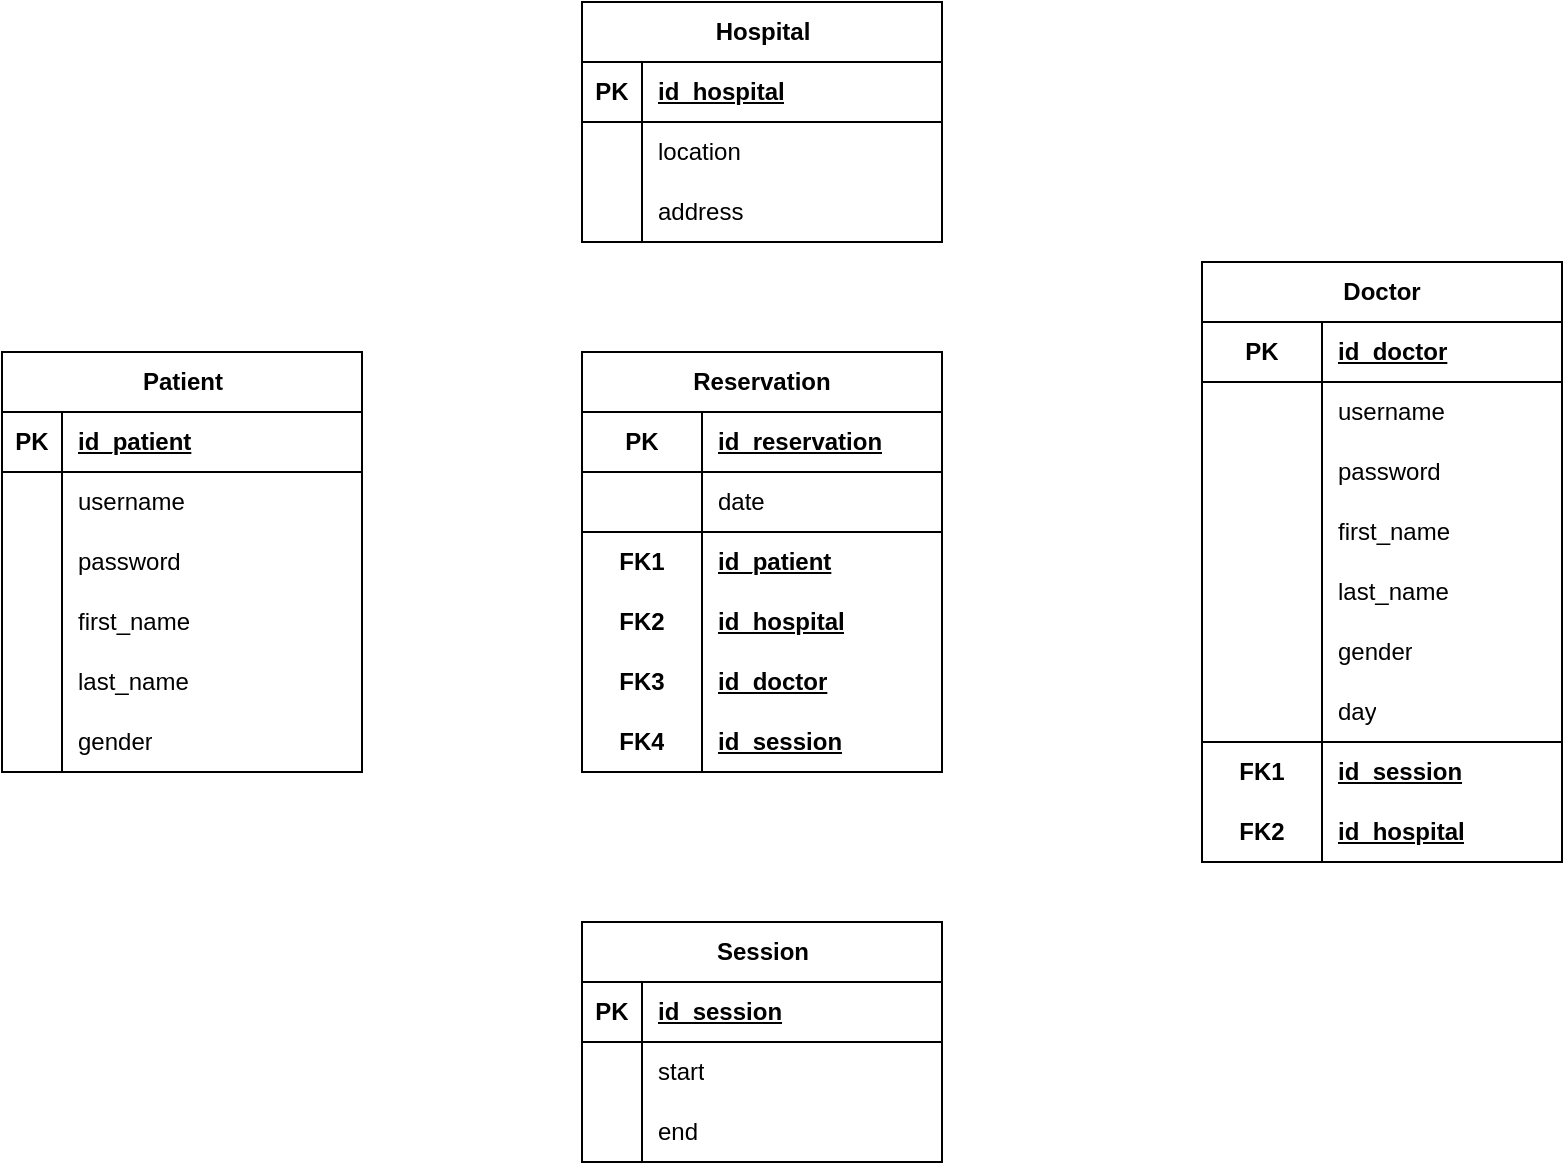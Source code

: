 <mxfile version="22.0.8" type="device">
  <diagram name="Page-1" id="ZXxHDHG1DqwrEBHuh0z5">
    <mxGraphModel dx="880" dy="478" grid="1" gridSize="10" guides="1" tooltips="1" connect="1" arrows="1" fold="1" page="1" pageScale="1" pageWidth="1100" pageHeight="850" math="0" shadow="0">
      <root>
        <mxCell id="0" />
        <mxCell id="1" parent="0" />
        <mxCell id="qgZ9eqWDqHxNAQXhEZZI-1" value="Patient" style="shape=table;startSize=30;container=1;collapsible=1;childLayout=tableLayout;fixedRows=1;rowLines=0;fontStyle=1;align=center;resizeLast=1;html=1;" vertex="1" parent="1">
          <mxGeometry x="50" y="205" width="180" height="210" as="geometry" />
        </mxCell>
        <mxCell id="qgZ9eqWDqHxNAQXhEZZI-2" value="" style="shape=tableRow;horizontal=0;startSize=0;swimlaneHead=0;swimlaneBody=0;fillColor=none;collapsible=0;dropTarget=0;points=[[0,0.5],[1,0.5]];portConstraint=eastwest;top=0;left=0;right=0;bottom=1;" vertex="1" parent="qgZ9eqWDqHxNAQXhEZZI-1">
          <mxGeometry y="30" width="180" height="30" as="geometry" />
        </mxCell>
        <mxCell id="qgZ9eqWDqHxNAQXhEZZI-3" value="PK" style="shape=partialRectangle;connectable=0;fillColor=none;top=0;left=0;bottom=0;right=0;fontStyle=1;overflow=hidden;whiteSpace=wrap;html=1;" vertex="1" parent="qgZ9eqWDqHxNAQXhEZZI-2">
          <mxGeometry width="30" height="30" as="geometry">
            <mxRectangle width="30" height="30" as="alternateBounds" />
          </mxGeometry>
        </mxCell>
        <mxCell id="qgZ9eqWDqHxNAQXhEZZI-4" value="id_patient" style="shape=partialRectangle;connectable=0;fillColor=none;top=0;left=0;bottom=0;right=0;align=left;spacingLeft=6;fontStyle=5;overflow=hidden;whiteSpace=wrap;html=1;" vertex="1" parent="qgZ9eqWDqHxNAQXhEZZI-2">
          <mxGeometry x="30" width="150" height="30" as="geometry">
            <mxRectangle width="150" height="30" as="alternateBounds" />
          </mxGeometry>
        </mxCell>
        <mxCell id="qgZ9eqWDqHxNAQXhEZZI-5" value="" style="shape=tableRow;horizontal=0;startSize=0;swimlaneHead=0;swimlaneBody=0;fillColor=none;collapsible=0;dropTarget=0;points=[[0,0.5],[1,0.5]];portConstraint=eastwest;top=0;left=0;right=0;bottom=0;" vertex="1" parent="qgZ9eqWDqHxNAQXhEZZI-1">
          <mxGeometry y="60" width="180" height="30" as="geometry" />
        </mxCell>
        <mxCell id="qgZ9eqWDqHxNAQXhEZZI-6" value="" style="shape=partialRectangle;connectable=0;fillColor=none;top=0;left=0;bottom=0;right=0;editable=1;overflow=hidden;whiteSpace=wrap;html=1;" vertex="1" parent="qgZ9eqWDqHxNAQXhEZZI-5">
          <mxGeometry width="30" height="30" as="geometry">
            <mxRectangle width="30" height="30" as="alternateBounds" />
          </mxGeometry>
        </mxCell>
        <mxCell id="qgZ9eqWDqHxNAQXhEZZI-7" value="username" style="shape=partialRectangle;connectable=0;fillColor=none;top=0;left=0;bottom=0;right=0;align=left;spacingLeft=6;overflow=hidden;whiteSpace=wrap;html=1;" vertex="1" parent="qgZ9eqWDqHxNAQXhEZZI-5">
          <mxGeometry x="30" width="150" height="30" as="geometry">
            <mxRectangle width="150" height="30" as="alternateBounds" />
          </mxGeometry>
        </mxCell>
        <mxCell id="qgZ9eqWDqHxNAQXhEZZI-8" value="" style="shape=tableRow;horizontal=0;startSize=0;swimlaneHead=0;swimlaneBody=0;fillColor=none;collapsible=0;dropTarget=0;points=[[0,0.5],[1,0.5]];portConstraint=eastwest;top=0;left=0;right=0;bottom=0;" vertex="1" parent="qgZ9eqWDqHxNAQXhEZZI-1">
          <mxGeometry y="90" width="180" height="30" as="geometry" />
        </mxCell>
        <mxCell id="qgZ9eqWDqHxNAQXhEZZI-9" value="" style="shape=partialRectangle;connectable=0;fillColor=none;top=0;left=0;bottom=0;right=0;editable=1;overflow=hidden;whiteSpace=wrap;html=1;" vertex="1" parent="qgZ9eqWDqHxNAQXhEZZI-8">
          <mxGeometry width="30" height="30" as="geometry">
            <mxRectangle width="30" height="30" as="alternateBounds" />
          </mxGeometry>
        </mxCell>
        <mxCell id="qgZ9eqWDqHxNAQXhEZZI-10" value="password" style="shape=partialRectangle;connectable=0;fillColor=none;top=0;left=0;bottom=0;right=0;align=left;spacingLeft=6;overflow=hidden;whiteSpace=wrap;html=1;" vertex="1" parent="qgZ9eqWDqHxNAQXhEZZI-8">
          <mxGeometry x="30" width="150" height="30" as="geometry">
            <mxRectangle width="150" height="30" as="alternateBounds" />
          </mxGeometry>
        </mxCell>
        <mxCell id="qgZ9eqWDqHxNAQXhEZZI-11" value="" style="shape=tableRow;horizontal=0;startSize=0;swimlaneHead=0;swimlaneBody=0;fillColor=none;collapsible=0;dropTarget=0;points=[[0,0.5],[1,0.5]];portConstraint=eastwest;top=0;left=0;right=0;bottom=0;" vertex="1" parent="qgZ9eqWDqHxNAQXhEZZI-1">
          <mxGeometry y="120" width="180" height="30" as="geometry" />
        </mxCell>
        <mxCell id="qgZ9eqWDqHxNAQXhEZZI-12" value="" style="shape=partialRectangle;connectable=0;fillColor=none;top=0;left=0;bottom=0;right=0;editable=1;overflow=hidden;whiteSpace=wrap;html=1;" vertex="1" parent="qgZ9eqWDqHxNAQXhEZZI-11">
          <mxGeometry width="30" height="30" as="geometry">
            <mxRectangle width="30" height="30" as="alternateBounds" />
          </mxGeometry>
        </mxCell>
        <mxCell id="qgZ9eqWDqHxNAQXhEZZI-13" value="first_name" style="shape=partialRectangle;connectable=0;fillColor=none;top=0;left=0;bottom=0;right=0;align=left;spacingLeft=6;overflow=hidden;whiteSpace=wrap;html=1;" vertex="1" parent="qgZ9eqWDqHxNAQXhEZZI-11">
          <mxGeometry x="30" width="150" height="30" as="geometry">
            <mxRectangle width="150" height="30" as="alternateBounds" />
          </mxGeometry>
        </mxCell>
        <mxCell id="qgZ9eqWDqHxNAQXhEZZI-22" style="shape=tableRow;horizontal=0;startSize=0;swimlaneHead=0;swimlaneBody=0;fillColor=none;collapsible=0;dropTarget=0;points=[[0,0.5],[1,0.5]];portConstraint=eastwest;top=0;left=0;right=0;bottom=0;" vertex="1" parent="qgZ9eqWDqHxNAQXhEZZI-1">
          <mxGeometry y="150" width="180" height="30" as="geometry" />
        </mxCell>
        <mxCell id="qgZ9eqWDqHxNAQXhEZZI-23" style="shape=partialRectangle;connectable=0;fillColor=none;top=0;left=0;bottom=0;right=0;editable=1;overflow=hidden;whiteSpace=wrap;html=1;" vertex="1" parent="qgZ9eqWDqHxNAQXhEZZI-22">
          <mxGeometry width="30" height="30" as="geometry">
            <mxRectangle width="30" height="30" as="alternateBounds" />
          </mxGeometry>
        </mxCell>
        <mxCell id="qgZ9eqWDqHxNAQXhEZZI-24" value="last_name" style="shape=partialRectangle;connectable=0;fillColor=none;top=0;left=0;bottom=0;right=0;align=left;spacingLeft=6;overflow=hidden;whiteSpace=wrap;html=1;" vertex="1" parent="qgZ9eqWDqHxNAQXhEZZI-22">
          <mxGeometry x="30" width="150" height="30" as="geometry">
            <mxRectangle width="150" height="30" as="alternateBounds" />
          </mxGeometry>
        </mxCell>
        <mxCell id="qgZ9eqWDqHxNAQXhEZZI-25" style="shape=tableRow;horizontal=0;startSize=0;swimlaneHead=0;swimlaneBody=0;fillColor=none;collapsible=0;dropTarget=0;points=[[0,0.5],[1,0.5]];portConstraint=eastwest;top=0;left=0;right=0;bottom=0;" vertex="1" parent="qgZ9eqWDqHxNAQXhEZZI-1">
          <mxGeometry y="180" width="180" height="30" as="geometry" />
        </mxCell>
        <mxCell id="qgZ9eqWDqHxNAQXhEZZI-26" style="shape=partialRectangle;connectable=0;fillColor=none;top=0;left=0;bottom=0;right=0;editable=1;overflow=hidden;whiteSpace=wrap;html=1;" vertex="1" parent="qgZ9eqWDqHxNAQXhEZZI-25">
          <mxGeometry width="30" height="30" as="geometry">
            <mxRectangle width="30" height="30" as="alternateBounds" />
          </mxGeometry>
        </mxCell>
        <mxCell id="qgZ9eqWDqHxNAQXhEZZI-27" value="gender" style="shape=partialRectangle;connectable=0;fillColor=none;top=0;left=0;bottom=0;right=0;align=left;spacingLeft=6;overflow=hidden;whiteSpace=wrap;html=1;" vertex="1" parent="qgZ9eqWDqHxNAQXhEZZI-25">
          <mxGeometry x="30" width="150" height="30" as="geometry">
            <mxRectangle width="150" height="30" as="alternateBounds" />
          </mxGeometry>
        </mxCell>
        <mxCell id="qgZ9eqWDqHxNAQXhEZZI-28" value="Session" style="shape=table;startSize=30;container=1;collapsible=1;childLayout=tableLayout;fixedRows=1;rowLines=0;fontStyle=1;align=center;resizeLast=1;html=1;" vertex="1" parent="1">
          <mxGeometry x="340" y="490" width="180" height="120" as="geometry" />
        </mxCell>
        <mxCell id="qgZ9eqWDqHxNAQXhEZZI-29" value="" style="shape=tableRow;horizontal=0;startSize=0;swimlaneHead=0;swimlaneBody=0;fillColor=none;collapsible=0;dropTarget=0;points=[[0,0.5],[1,0.5]];portConstraint=eastwest;top=0;left=0;right=0;bottom=1;" vertex="1" parent="qgZ9eqWDqHxNAQXhEZZI-28">
          <mxGeometry y="30" width="180" height="30" as="geometry" />
        </mxCell>
        <mxCell id="qgZ9eqWDqHxNAQXhEZZI-30" value="PK" style="shape=partialRectangle;connectable=0;fillColor=none;top=0;left=0;bottom=0;right=0;fontStyle=1;overflow=hidden;whiteSpace=wrap;html=1;" vertex="1" parent="qgZ9eqWDqHxNAQXhEZZI-29">
          <mxGeometry width="30" height="30" as="geometry">
            <mxRectangle width="30" height="30" as="alternateBounds" />
          </mxGeometry>
        </mxCell>
        <mxCell id="qgZ9eqWDqHxNAQXhEZZI-31" value="id_session" style="shape=partialRectangle;connectable=0;fillColor=none;top=0;left=0;bottom=0;right=0;align=left;spacingLeft=6;fontStyle=5;overflow=hidden;whiteSpace=wrap;html=1;" vertex="1" parent="qgZ9eqWDqHxNAQXhEZZI-29">
          <mxGeometry x="30" width="150" height="30" as="geometry">
            <mxRectangle width="150" height="30" as="alternateBounds" />
          </mxGeometry>
        </mxCell>
        <mxCell id="qgZ9eqWDqHxNAQXhEZZI-32" value="" style="shape=tableRow;horizontal=0;startSize=0;swimlaneHead=0;swimlaneBody=0;fillColor=none;collapsible=0;dropTarget=0;points=[[0,0.5],[1,0.5]];portConstraint=eastwest;top=0;left=0;right=0;bottom=0;" vertex="1" parent="qgZ9eqWDqHxNAQXhEZZI-28">
          <mxGeometry y="60" width="180" height="30" as="geometry" />
        </mxCell>
        <mxCell id="qgZ9eqWDqHxNAQXhEZZI-33" value="" style="shape=partialRectangle;connectable=0;fillColor=none;top=0;left=0;bottom=0;right=0;editable=1;overflow=hidden;whiteSpace=wrap;html=1;" vertex="1" parent="qgZ9eqWDqHxNAQXhEZZI-32">
          <mxGeometry width="30" height="30" as="geometry">
            <mxRectangle width="30" height="30" as="alternateBounds" />
          </mxGeometry>
        </mxCell>
        <mxCell id="qgZ9eqWDqHxNAQXhEZZI-34" value="start" style="shape=partialRectangle;connectable=0;fillColor=none;top=0;left=0;bottom=0;right=0;align=left;spacingLeft=6;overflow=hidden;whiteSpace=wrap;html=1;" vertex="1" parent="qgZ9eqWDqHxNAQXhEZZI-32">
          <mxGeometry x="30" width="150" height="30" as="geometry">
            <mxRectangle width="150" height="30" as="alternateBounds" />
          </mxGeometry>
        </mxCell>
        <mxCell id="qgZ9eqWDqHxNAQXhEZZI-35" value="" style="shape=tableRow;horizontal=0;startSize=0;swimlaneHead=0;swimlaneBody=0;fillColor=none;collapsible=0;dropTarget=0;points=[[0,0.5],[1,0.5]];portConstraint=eastwest;top=0;left=0;right=0;bottom=0;" vertex="1" parent="qgZ9eqWDqHxNAQXhEZZI-28">
          <mxGeometry y="90" width="180" height="30" as="geometry" />
        </mxCell>
        <mxCell id="qgZ9eqWDqHxNAQXhEZZI-36" value="" style="shape=partialRectangle;connectable=0;fillColor=none;top=0;left=0;bottom=0;right=0;editable=1;overflow=hidden;whiteSpace=wrap;html=1;" vertex="1" parent="qgZ9eqWDqHxNAQXhEZZI-35">
          <mxGeometry width="30" height="30" as="geometry">
            <mxRectangle width="30" height="30" as="alternateBounds" />
          </mxGeometry>
        </mxCell>
        <mxCell id="qgZ9eqWDqHxNAQXhEZZI-37" value="end" style="shape=partialRectangle;connectable=0;fillColor=none;top=0;left=0;bottom=0;right=0;align=left;spacingLeft=6;overflow=hidden;whiteSpace=wrap;html=1;" vertex="1" parent="qgZ9eqWDqHxNAQXhEZZI-35">
          <mxGeometry x="30" width="150" height="30" as="geometry">
            <mxRectangle width="150" height="30" as="alternateBounds" />
          </mxGeometry>
        </mxCell>
        <mxCell id="qgZ9eqWDqHxNAQXhEZZI-41" value="Hospital" style="shape=table;startSize=30;container=1;collapsible=1;childLayout=tableLayout;fixedRows=1;rowLines=0;fontStyle=1;align=center;resizeLast=1;html=1;" vertex="1" parent="1">
          <mxGeometry x="340" y="30" width="180" height="120" as="geometry" />
        </mxCell>
        <mxCell id="qgZ9eqWDqHxNAQXhEZZI-42" value="" style="shape=tableRow;horizontal=0;startSize=0;swimlaneHead=0;swimlaneBody=0;fillColor=none;collapsible=0;dropTarget=0;points=[[0,0.5],[1,0.5]];portConstraint=eastwest;top=0;left=0;right=0;bottom=1;" vertex="1" parent="qgZ9eqWDqHxNAQXhEZZI-41">
          <mxGeometry y="30" width="180" height="30" as="geometry" />
        </mxCell>
        <mxCell id="qgZ9eqWDqHxNAQXhEZZI-43" value="PK" style="shape=partialRectangle;connectable=0;fillColor=none;top=0;left=0;bottom=0;right=0;fontStyle=1;overflow=hidden;whiteSpace=wrap;html=1;" vertex="1" parent="qgZ9eqWDqHxNAQXhEZZI-42">
          <mxGeometry width="30" height="30" as="geometry">
            <mxRectangle width="30" height="30" as="alternateBounds" />
          </mxGeometry>
        </mxCell>
        <mxCell id="qgZ9eqWDqHxNAQXhEZZI-44" value="id_hospital" style="shape=partialRectangle;connectable=0;fillColor=none;top=0;left=0;bottom=0;right=0;align=left;spacingLeft=6;fontStyle=5;overflow=hidden;whiteSpace=wrap;html=1;" vertex="1" parent="qgZ9eqWDqHxNAQXhEZZI-42">
          <mxGeometry x="30" width="150" height="30" as="geometry">
            <mxRectangle width="150" height="30" as="alternateBounds" />
          </mxGeometry>
        </mxCell>
        <mxCell id="qgZ9eqWDqHxNAQXhEZZI-45" value="" style="shape=tableRow;horizontal=0;startSize=0;swimlaneHead=0;swimlaneBody=0;fillColor=none;collapsible=0;dropTarget=0;points=[[0,0.5],[1,0.5]];portConstraint=eastwest;top=0;left=0;right=0;bottom=0;" vertex="1" parent="qgZ9eqWDqHxNAQXhEZZI-41">
          <mxGeometry y="60" width="180" height="30" as="geometry" />
        </mxCell>
        <mxCell id="qgZ9eqWDqHxNAQXhEZZI-46" value="" style="shape=partialRectangle;connectable=0;fillColor=none;top=0;left=0;bottom=0;right=0;editable=1;overflow=hidden;whiteSpace=wrap;html=1;" vertex="1" parent="qgZ9eqWDqHxNAQXhEZZI-45">
          <mxGeometry width="30" height="30" as="geometry">
            <mxRectangle width="30" height="30" as="alternateBounds" />
          </mxGeometry>
        </mxCell>
        <mxCell id="qgZ9eqWDqHxNAQXhEZZI-47" value="location" style="shape=partialRectangle;connectable=0;fillColor=none;top=0;left=0;bottom=0;right=0;align=left;spacingLeft=6;overflow=hidden;whiteSpace=wrap;html=1;" vertex="1" parent="qgZ9eqWDqHxNAQXhEZZI-45">
          <mxGeometry x="30" width="150" height="30" as="geometry">
            <mxRectangle width="150" height="30" as="alternateBounds" />
          </mxGeometry>
        </mxCell>
        <mxCell id="qgZ9eqWDqHxNAQXhEZZI-48" value="" style="shape=tableRow;horizontal=0;startSize=0;swimlaneHead=0;swimlaneBody=0;fillColor=none;collapsible=0;dropTarget=0;points=[[0,0.5],[1,0.5]];portConstraint=eastwest;top=0;left=0;right=0;bottom=0;" vertex="1" parent="qgZ9eqWDqHxNAQXhEZZI-41">
          <mxGeometry y="90" width="180" height="30" as="geometry" />
        </mxCell>
        <mxCell id="qgZ9eqWDqHxNAQXhEZZI-49" value="" style="shape=partialRectangle;connectable=0;fillColor=none;top=0;left=0;bottom=0;right=0;editable=1;overflow=hidden;whiteSpace=wrap;html=1;" vertex="1" parent="qgZ9eqWDqHxNAQXhEZZI-48">
          <mxGeometry width="30" height="30" as="geometry">
            <mxRectangle width="30" height="30" as="alternateBounds" />
          </mxGeometry>
        </mxCell>
        <mxCell id="qgZ9eqWDqHxNAQXhEZZI-50" value="address" style="shape=partialRectangle;connectable=0;fillColor=none;top=0;left=0;bottom=0;right=0;align=left;spacingLeft=6;overflow=hidden;whiteSpace=wrap;html=1;" vertex="1" parent="qgZ9eqWDqHxNAQXhEZZI-48">
          <mxGeometry x="30" width="150" height="30" as="geometry">
            <mxRectangle width="150" height="30" as="alternateBounds" />
          </mxGeometry>
        </mxCell>
        <mxCell id="qgZ9eqWDqHxNAQXhEZZI-80" value="Doctor" style="shape=table;startSize=30;container=1;collapsible=1;childLayout=tableLayout;fixedRows=1;rowLines=0;fontStyle=1;align=center;resizeLast=1;html=1;whiteSpace=wrap;" vertex="1" parent="1">
          <mxGeometry x="650" y="160" width="180" height="300" as="geometry" />
        </mxCell>
        <mxCell id="qgZ9eqWDqHxNAQXhEZZI-84" value="" style="shape=tableRow;horizontal=0;startSize=0;swimlaneHead=0;swimlaneBody=0;fillColor=none;collapsible=0;dropTarget=0;points=[[0,0.5],[1,0.5]];portConstraint=eastwest;top=0;left=0;right=0;bottom=1;html=1;" vertex="1" parent="qgZ9eqWDqHxNAQXhEZZI-80">
          <mxGeometry y="30" width="180" height="30" as="geometry" />
        </mxCell>
        <mxCell id="qgZ9eqWDqHxNAQXhEZZI-85" value="PK" style="shape=partialRectangle;connectable=0;fillColor=none;top=0;left=0;bottom=0;right=0;fontStyle=1;overflow=hidden;html=1;whiteSpace=wrap;" vertex="1" parent="qgZ9eqWDqHxNAQXhEZZI-84">
          <mxGeometry width="60" height="30" as="geometry">
            <mxRectangle width="60" height="30" as="alternateBounds" />
          </mxGeometry>
        </mxCell>
        <mxCell id="qgZ9eqWDqHxNAQXhEZZI-86" value="id_doctor" style="shape=partialRectangle;connectable=0;fillColor=none;top=0;left=0;bottom=0;right=0;align=left;spacingLeft=6;fontStyle=5;overflow=hidden;html=1;whiteSpace=wrap;" vertex="1" parent="qgZ9eqWDqHxNAQXhEZZI-84">
          <mxGeometry x="60" width="120" height="30" as="geometry">
            <mxRectangle width="120" height="30" as="alternateBounds" />
          </mxGeometry>
        </mxCell>
        <mxCell id="qgZ9eqWDqHxNAQXhEZZI-87" value="" style="shape=tableRow;horizontal=0;startSize=0;swimlaneHead=0;swimlaneBody=0;fillColor=none;collapsible=0;dropTarget=0;points=[[0,0.5],[1,0.5]];portConstraint=eastwest;top=0;left=0;right=0;bottom=0;html=1;" vertex="1" parent="qgZ9eqWDqHxNAQXhEZZI-80">
          <mxGeometry y="60" width="180" height="30" as="geometry" />
        </mxCell>
        <mxCell id="qgZ9eqWDqHxNAQXhEZZI-88" value="" style="shape=partialRectangle;connectable=0;fillColor=none;top=0;left=0;bottom=0;right=0;editable=1;overflow=hidden;html=1;whiteSpace=wrap;" vertex="1" parent="qgZ9eqWDqHxNAQXhEZZI-87">
          <mxGeometry width="60" height="30" as="geometry">
            <mxRectangle width="60" height="30" as="alternateBounds" />
          </mxGeometry>
        </mxCell>
        <mxCell id="qgZ9eqWDqHxNAQXhEZZI-89" value="username" style="shape=partialRectangle;connectable=0;fillColor=none;top=0;left=0;bottom=0;right=0;align=left;spacingLeft=6;overflow=hidden;html=1;whiteSpace=wrap;" vertex="1" parent="qgZ9eqWDqHxNAQXhEZZI-87">
          <mxGeometry x="60" width="120" height="30" as="geometry">
            <mxRectangle width="120" height="30" as="alternateBounds" />
          </mxGeometry>
        </mxCell>
        <mxCell id="qgZ9eqWDqHxNAQXhEZZI-93" style="shape=tableRow;horizontal=0;startSize=0;swimlaneHead=0;swimlaneBody=0;fillColor=none;collapsible=0;dropTarget=0;points=[[0,0.5],[1,0.5]];portConstraint=eastwest;top=0;left=0;right=0;bottom=0;html=1;" vertex="1" parent="qgZ9eqWDqHxNAQXhEZZI-80">
          <mxGeometry y="90" width="180" height="30" as="geometry" />
        </mxCell>
        <mxCell id="qgZ9eqWDqHxNAQXhEZZI-94" style="shape=partialRectangle;connectable=0;fillColor=none;top=0;left=0;bottom=0;right=0;editable=1;overflow=hidden;html=1;whiteSpace=wrap;" vertex="1" parent="qgZ9eqWDqHxNAQXhEZZI-93">
          <mxGeometry width="60" height="30" as="geometry">
            <mxRectangle width="60" height="30" as="alternateBounds" />
          </mxGeometry>
        </mxCell>
        <mxCell id="qgZ9eqWDqHxNAQXhEZZI-95" value="password" style="shape=partialRectangle;connectable=0;fillColor=none;top=0;left=0;bottom=0;right=0;align=left;spacingLeft=6;overflow=hidden;html=1;whiteSpace=wrap;" vertex="1" parent="qgZ9eqWDqHxNAQXhEZZI-93">
          <mxGeometry x="60" width="120" height="30" as="geometry">
            <mxRectangle width="120" height="30" as="alternateBounds" />
          </mxGeometry>
        </mxCell>
        <mxCell id="qgZ9eqWDqHxNAQXhEZZI-96" style="shape=tableRow;horizontal=0;startSize=0;swimlaneHead=0;swimlaneBody=0;fillColor=none;collapsible=0;dropTarget=0;points=[[0,0.5],[1,0.5]];portConstraint=eastwest;top=0;left=0;right=0;bottom=0;html=1;" vertex="1" parent="qgZ9eqWDqHxNAQXhEZZI-80">
          <mxGeometry y="120" width="180" height="30" as="geometry" />
        </mxCell>
        <mxCell id="qgZ9eqWDqHxNAQXhEZZI-97" style="shape=partialRectangle;connectable=0;fillColor=none;top=0;left=0;bottom=0;right=0;editable=1;overflow=hidden;html=1;whiteSpace=wrap;" vertex="1" parent="qgZ9eqWDqHxNAQXhEZZI-96">
          <mxGeometry width="60" height="30" as="geometry">
            <mxRectangle width="60" height="30" as="alternateBounds" />
          </mxGeometry>
        </mxCell>
        <mxCell id="qgZ9eqWDqHxNAQXhEZZI-98" value="first_name" style="shape=partialRectangle;connectable=0;fillColor=none;top=0;left=0;bottom=0;right=0;align=left;spacingLeft=6;overflow=hidden;html=1;whiteSpace=wrap;" vertex="1" parent="qgZ9eqWDqHxNAQXhEZZI-96">
          <mxGeometry x="60" width="120" height="30" as="geometry">
            <mxRectangle width="120" height="30" as="alternateBounds" />
          </mxGeometry>
        </mxCell>
        <mxCell id="qgZ9eqWDqHxNAQXhEZZI-99" style="shape=tableRow;horizontal=0;startSize=0;swimlaneHead=0;swimlaneBody=0;fillColor=none;collapsible=0;dropTarget=0;points=[[0,0.5],[1,0.5]];portConstraint=eastwest;top=0;left=0;right=0;bottom=0;html=1;" vertex="1" parent="qgZ9eqWDqHxNAQXhEZZI-80">
          <mxGeometry y="150" width="180" height="30" as="geometry" />
        </mxCell>
        <mxCell id="qgZ9eqWDqHxNAQXhEZZI-100" style="shape=partialRectangle;connectable=0;fillColor=none;top=0;left=0;bottom=0;right=0;editable=1;overflow=hidden;html=1;whiteSpace=wrap;" vertex="1" parent="qgZ9eqWDqHxNAQXhEZZI-99">
          <mxGeometry width="60" height="30" as="geometry">
            <mxRectangle width="60" height="30" as="alternateBounds" />
          </mxGeometry>
        </mxCell>
        <mxCell id="qgZ9eqWDqHxNAQXhEZZI-101" value="last_name" style="shape=partialRectangle;connectable=0;fillColor=none;top=0;left=0;bottom=0;right=0;align=left;spacingLeft=6;overflow=hidden;html=1;whiteSpace=wrap;" vertex="1" parent="qgZ9eqWDqHxNAQXhEZZI-99">
          <mxGeometry x="60" width="120" height="30" as="geometry">
            <mxRectangle width="120" height="30" as="alternateBounds" />
          </mxGeometry>
        </mxCell>
        <mxCell id="qgZ9eqWDqHxNAQXhEZZI-102" style="shape=tableRow;horizontal=0;startSize=0;swimlaneHead=0;swimlaneBody=0;fillColor=none;collapsible=0;dropTarget=0;points=[[0,0.5],[1,0.5]];portConstraint=eastwest;top=0;left=0;right=0;bottom=0;html=1;" vertex="1" parent="qgZ9eqWDqHxNAQXhEZZI-80">
          <mxGeometry y="180" width="180" height="30" as="geometry" />
        </mxCell>
        <mxCell id="qgZ9eqWDqHxNAQXhEZZI-103" style="shape=partialRectangle;connectable=0;fillColor=none;top=0;left=0;bottom=0;right=0;editable=1;overflow=hidden;html=1;whiteSpace=wrap;" vertex="1" parent="qgZ9eqWDqHxNAQXhEZZI-102">
          <mxGeometry width="60" height="30" as="geometry">
            <mxRectangle width="60" height="30" as="alternateBounds" />
          </mxGeometry>
        </mxCell>
        <mxCell id="qgZ9eqWDqHxNAQXhEZZI-104" value="gender" style="shape=partialRectangle;connectable=0;fillColor=none;top=0;left=0;bottom=0;right=0;align=left;spacingLeft=6;overflow=hidden;html=1;whiteSpace=wrap;" vertex="1" parent="qgZ9eqWDqHxNAQXhEZZI-102">
          <mxGeometry x="60" width="120" height="30" as="geometry">
            <mxRectangle width="120" height="30" as="alternateBounds" />
          </mxGeometry>
        </mxCell>
        <mxCell id="qgZ9eqWDqHxNAQXhEZZI-90" value="" style="shape=tableRow;horizontal=0;startSize=0;swimlaneHead=0;swimlaneBody=0;fillColor=none;collapsible=0;dropTarget=0;points=[[0,0.5],[1,0.5]];portConstraint=eastwest;top=0;left=0;right=0;bottom=0;html=1;" vertex="1" parent="qgZ9eqWDqHxNAQXhEZZI-80">
          <mxGeometry y="210" width="180" height="30" as="geometry" />
        </mxCell>
        <mxCell id="qgZ9eqWDqHxNAQXhEZZI-91" value="" style="shape=partialRectangle;connectable=0;fillColor=none;top=0;left=0;bottom=0;right=0;editable=1;overflow=hidden;html=1;whiteSpace=wrap;" vertex="1" parent="qgZ9eqWDqHxNAQXhEZZI-90">
          <mxGeometry width="60" height="30" as="geometry">
            <mxRectangle width="60" height="30" as="alternateBounds" />
          </mxGeometry>
        </mxCell>
        <mxCell id="qgZ9eqWDqHxNAQXhEZZI-92" value="day" style="shape=partialRectangle;connectable=0;fillColor=none;top=0;left=0;bottom=0;right=0;align=left;spacingLeft=6;overflow=hidden;html=1;whiteSpace=wrap;" vertex="1" parent="qgZ9eqWDqHxNAQXhEZZI-90">
          <mxGeometry x="60" width="120" height="30" as="geometry">
            <mxRectangle width="120" height="30" as="alternateBounds" />
          </mxGeometry>
        </mxCell>
        <mxCell id="qgZ9eqWDqHxNAQXhEZZI-111" style="shape=tableRow;horizontal=0;startSize=0;swimlaneHead=0;swimlaneBody=0;fillColor=none;collapsible=0;dropTarget=0;points=[[0,0.5],[1,0.5]];portConstraint=eastwest;top=0;left=0;right=0;bottom=0;html=1;" vertex="1" parent="qgZ9eqWDqHxNAQXhEZZI-80">
          <mxGeometry y="240" width="180" height="30" as="geometry" />
        </mxCell>
        <mxCell id="qgZ9eqWDqHxNAQXhEZZI-112" value="FK1" style="shape=partialRectangle;connectable=0;fillColor=none;top=1;left=0;bottom=0;right=0;editable=1;overflow=hidden;html=1;whiteSpace=wrap;fontStyle=1" vertex="1" parent="qgZ9eqWDqHxNAQXhEZZI-111">
          <mxGeometry width="60" height="30" as="geometry">
            <mxRectangle width="60" height="30" as="alternateBounds" />
          </mxGeometry>
        </mxCell>
        <mxCell id="qgZ9eqWDqHxNAQXhEZZI-113" value="&lt;u&gt;id_session&lt;/u&gt;" style="shape=partialRectangle;connectable=0;fillColor=none;top=1;left=0;bottom=0;right=0;align=left;spacingLeft=6;overflow=hidden;html=1;whiteSpace=wrap;fontStyle=1" vertex="1" parent="qgZ9eqWDqHxNAQXhEZZI-111">
          <mxGeometry x="60" width="120" height="30" as="geometry">
            <mxRectangle width="120" height="30" as="alternateBounds" />
          </mxGeometry>
        </mxCell>
        <mxCell id="qgZ9eqWDqHxNAQXhEZZI-108" style="shape=tableRow;horizontal=0;startSize=0;swimlaneHead=0;swimlaneBody=0;fillColor=none;collapsible=0;dropTarget=0;points=[[0,0.5],[1,0.5]];portConstraint=eastwest;top=0;left=0;right=0;bottom=0;html=1;" vertex="1" parent="qgZ9eqWDqHxNAQXhEZZI-80">
          <mxGeometry y="270" width="180" height="30" as="geometry" />
        </mxCell>
        <mxCell id="qgZ9eqWDqHxNAQXhEZZI-109" value="FK2" style="shape=partialRectangle;connectable=0;fillColor=none;top=0;left=0;bottom=0;right=0;editable=1;overflow=hidden;html=1;whiteSpace=wrap;fontStyle=1" vertex="1" parent="qgZ9eqWDqHxNAQXhEZZI-108">
          <mxGeometry width="60" height="30" as="geometry">
            <mxRectangle width="60" height="30" as="alternateBounds" />
          </mxGeometry>
        </mxCell>
        <mxCell id="qgZ9eqWDqHxNAQXhEZZI-110" value="id_hospital" style="shape=partialRectangle;connectable=0;fillColor=none;top=0;left=0;bottom=0;right=0;align=left;spacingLeft=6;overflow=hidden;html=1;whiteSpace=wrap;fontStyle=5" vertex="1" parent="qgZ9eqWDqHxNAQXhEZZI-108">
          <mxGeometry x="60" width="120" height="30" as="geometry">
            <mxRectangle width="120" height="30" as="alternateBounds" />
          </mxGeometry>
        </mxCell>
        <mxCell id="qgZ9eqWDqHxNAQXhEZZI-127" value="Reservation" style="shape=table;startSize=30;container=1;collapsible=1;childLayout=tableLayout;fixedRows=1;rowLines=0;fontStyle=1;align=center;resizeLast=1;html=1;whiteSpace=wrap;" vertex="1" parent="1">
          <mxGeometry x="340" y="205" width="180" height="210" as="geometry" />
        </mxCell>
        <mxCell id="qgZ9eqWDqHxNAQXhEZZI-131" value="" style="shape=tableRow;horizontal=0;startSize=0;swimlaneHead=0;swimlaneBody=0;fillColor=none;collapsible=0;dropTarget=0;points=[[0,0.5],[1,0.5]];portConstraint=eastwest;top=0;left=0;right=0;bottom=1;html=1;" vertex="1" parent="qgZ9eqWDqHxNAQXhEZZI-127">
          <mxGeometry y="30" width="180" height="30" as="geometry" />
        </mxCell>
        <mxCell id="qgZ9eqWDqHxNAQXhEZZI-132" value="PK" style="shape=partialRectangle;connectable=0;fillColor=none;top=0;left=0;bottom=0;right=0;fontStyle=1;overflow=hidden;html=1;whiteSpace=wrap;" vertex="1" parent="qgZ9eqWDqHxNAQXhEZZI-131">
          <mxGeometry width="60" height="30" as="geometry">
            <mxRectangle width="60" height="30" as="alternateBounds" />
          </mxGeometry>
        </mxCell>
        <mxCell id="qgZ9eqWDqHxNAQXhEZZI-133" value="id_reservation" style="shape=partialRectangle;connectable=0;fillColor=none;top=0;left=0;bottom=0;right=0;align=left;spacingLeft=6;fontStyle=5;overflow=hidden;html=1;whiteSpace=wrap;" vertex="1" parent="qgZ9eqWDqHxNAQXhEZZI-131">
          <mxGeometry x="60" width="120" height="30" as="geometry">
            <mxRectangle width="120" height="30" as="alternateBounds" />
          </mxGeometry>
        </mxCell>
        <mxCell id="qgZ9eqWDqHxNAQXhEZZI-152" style="shape=tableRow;horizontal=0;startSize=0;swimlaneHead=0;swimlaneBody=0;fillColor=none;collapsible=0;dropTarget=0;points=[[0,0.5],[1,0.5]];portConstraint=eastwest;top=0;left=0;right=0;bottom=0;html=1;fontStyle=5" vertex="1" parent="qgZ9eqWDqHxNAQXhEZZI-127">
          <mxGeometry y="60" width="180" height="30" as="geometry" />
        </mxCell>
        <mxCell id="qgZ9eqWDqHxNAQXhEZZI-153" style="shape=partialRectangle;connectable=0;fillColor=none;top=0;left=0;bottom=0;right=0;editable=1;overflow=hidden;html=1;whiteSpace=wrap;fontStyle=1" vertex="1" parent="qgZ9eqWDqHxNAQXhEZZI-152">
          <mxGeometry width="60" height="30" as="geometry">
            <mxRectangle width="60" height="30" as="alternateBounds" />
          </mxGeometry>
        </mxCell>
        <mxCell id="qgZ9eqWDqHxNAQXhEZZI-154" value="&lt;span style=&quot;&quot;&gt;date&lt;/span&gt;" style="shape=partialRectangle;connectable=0;fillColor=none;top=0;left=0;bottom=0;right=0;align=left;spacingLeft=6;overflow=hidden;html=1;whiteSpace=wrap;fontStyle=0" vertex="1" parent="qgZ9eqWDqHxNAQXhEZZI-152">
          <mxGeometry x="60" width="120" height="30" as="geometry">
            <mxRectangle width="120" height="30" as="alternateBounds" />
          </mxGeometry>
        </mxCell>
        <mxCell id="qgZ9eqWDqHxNAQXhEZZI-134" value="" style="shape=tableRow;horizontal=0;startSize=0;swimlaneHead=0;swimlaneBody=0;fillColor=none;collapsible=0;dropTarget=0;points=[[0,0.5],[1,0.5]];portConstraint=eastwest;top=0;left=0;right=0;bottom=0;html=1;fontStyle=5" vertex="1" parent="qgZ9eqWDqHxNAQXhEZZI-127">
          <mxGeometry y="90" width="180" height="30" as="geometry" />
        </mxCell>
        <mxCell id="qgZ9eqWDqHxNAQXhEZZI-135" value="FK1" style="shape=partialRectangle;connectable=0;fillColor=none;top=1;left=0;bottom=0;right=0;editable=1;overflow=hidden;html=1;whiteSpace=wrap;fontStyle=1" vertex="1" parent="qgZ9eqWDqHxNAQXhEZZI-134">
          <mxGeometry width="60" height="30" as="geometry">
            <mxRectangle width="60" height="30" as="alternateBounds" />
          </mxGeometry>
        </mxCell>
        <mxCell id="qgZ9eqWDqHxNAQXhEZZI-136" value="id_patient" style="shape=partialRectangle;connectable=0;fillColor=none;top=1;left=0;bottom=0;right=0;align=left;spacingLeft=6;overflow=hidden;html=1;whiteSpace=wrap;fontStyle=5" vertex="1" parent="qgZ9eqWDqHxNAQXhEZZI-134">
          <mxGeometry x="60" width="120" height="30" as="geometry">
            <mxRectangle width="120" height="30" as="alternateBounds" />
          </mxGeometry>
        </mxCell>
        <mxCell id="qgZ9eqWDqHxNAQXhEZZI-137" value="" style="shape=tableRow;horizontal=0;startSize=0;swimlaneHead=0;swimlaneBody=0;fillColor=none;collapsible=0;dropTarget=0;points=[[0,0.5],[1,0.5]];portConstraint=eastwest;top=0;left=0;right=0;bottom=0;html=1;" vertex="1" parent="qgZ9eqWDqHxNAQXhEZZI-127">
          <mxGeometry y="120" width="180" height="30" as="geometry" />
        </mxCell>
        <mxCell id="qgZ9eqWDqHxNAQXhEZZI-138" value="FK2" style="shape=partialRectangle;connectable=0;fillColor=none;top=0;left=0;bottom=0;right=0;editable=1;overflow=hidden;html=1;whiteSpace=wrap;fontStyle=1" vertex="1" parent="qgZ9eqWDqHxNAQXhEZZI-137">
          <mxGeometry width="60" height="30" as="geometry">
            <mxRectangle width="60" height="30" as="alternateBounds" />
          </mxGeometry>
        </mxCell>
        <mxCell id="qgZ9eqWDqHxNAQXhEZZI-139" value="id_hospital" style="shape=partialRectangle;connectable=0;fillColor=none;top=0;left=0;bottom=0;right=0;align=left;spacingLeft=6;overflow=hidden;html=1;whiteSpace=wrap;fontStyle=5" vertex="1" parent="qgZ9eqWDqHxNAQXhEZZI-137">
          <mxGeometry x="60" width="120" height="30" as="geometry">
            <mxRectangle width="120" height="30" as="alternateBounds" />
          </mxGeometry>
        </mxCell>
        <mxCell id="qgZ9eqWDqHxNAQXhEZZI-146" style="shape=tableRow;horizontal=0;startSize=0;swimlaneHead=0;swimlaneBody=0;fillColor=none;collapsible=0;dropTarget=0;points=[[0,0.5],[1,0.5]];portConstraint=eastwest;top=0;left=0;right=0;bottom=0;html=1;" vertex="1" parent="qgZ9eqWDqHxNAQXhEZZI-127">
          <mxGeometry y="150" width="180" height="30" as="geometry" />
        </mxCell>
        <mxCell id="qgZ9eqWDqHxNAQXhEZZI-147" value="FK3" style="shape=partialRectangle;connectable=0;fillColor=none;top=0;left=0;bottom=0;right=0;editable=1;overflow=hidden;html=1;whiteSpace=wrap;fontStyle=1" vertex="1" parent="qgZ9eqWDqHxNAQXhEZZI-146">
          <mxGeometry width="60" height="30" as="geometry">
            <mxRectangle width="60" height="30" as="alternateBounds" />
          </mxGeometry>
        </mxCell>
        <mxCell id="qgZ9eqWDqHxNAQXhEZZI-148" value="id_doctor" style="shape=partialRectangle;connectable=0;fillColor=none;top=0;left=0;bottom=0;right=0;align=left;spacingLeft=6;overflow=hidden;html=1;whiteSpace=wrap;fontStyle=5" vertex="1" parent="qgZ9eqWDqHxNAQXhEZZI-146">
          <mxGeometry x="60" width="120" height="30" as="geometry">
            <mxRectangle width="120" height="30" as="alternateBounds" />
          </mxGeometry>
        </mxCell>
        <mxCell id="qgZ9eqWDqHxNAQXhEZZI-143" style="shape=tableRow;horizontal=0;startSize=0;swimlaneHead=0;swimlaneBody=0;fillColor=none;collapsible=0;dropTarget=0;points=[[0,0.5],[1,0.5]];portConstraint=eastwest;top=0;left=0;right=0;bottom=0;html=1;" vertex="1" parent="qgZ9eqWDqHxNAQXhEZZI-127">
          <mxGeometry y="180" width="180" height="30" as="geometry" />
        </mxCell>
        <mxCell id="qgZ9eqWDqHxNAQXhEZZI-144" value="FK4" style="shape=partialRectangle;connectable=0;fillColor=none;top=0;left=0;bottom=0;right=0;editable=1;overflow=hidden;html=1;whiteSpace=wrap;fontStyle=1" vertex="1" parent="qgZ9eqWDqHxNAQXhEZZI-143">
          <mxGeometry width="60" height="30" as="geometry">
            <mxRectangle width="60" height="30" as="alternateBounds" />
          </mxGeometry>
        </mxCell>
        <mxCell id="qgZ9eqWDqHxNAQXhEZZI-145" value="id_session" style="shape=partialRectangle;connectable=0;fillColor=none;top=0;left=0;bottom=0;right=0;align=left;spacingLeft=6;overflow=hidden;html=1;whiteSpace=wrap;fontStyle=5" vertex="1" parent="qgZ9eqWDqHxNAQXhEZZI-143">
          <mxGeometry x="60" width="120" height="30" as="geometry">
            <mxRectangle width="120" height="30" as="alternateBounds" />
          </mxGeometry>
        </mxCell>
      </root>
    </mxGraphModel>
  </diagram>
</mxfile>

